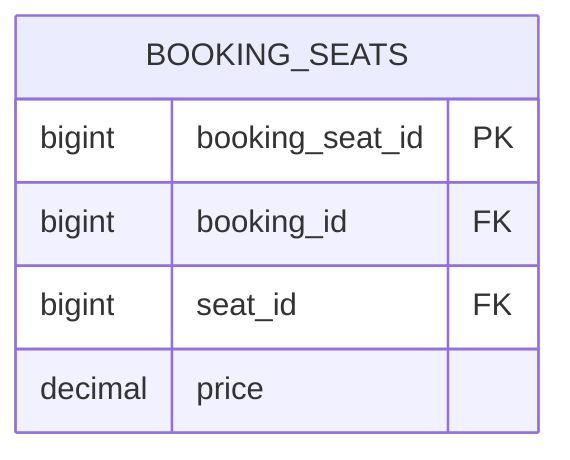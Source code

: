 erDiagram
    BOOKING_SEATS {
        bigint booking_seat_id PK
        bigint booking_id FK
        bigint seat_id FK
        decimal price
    }